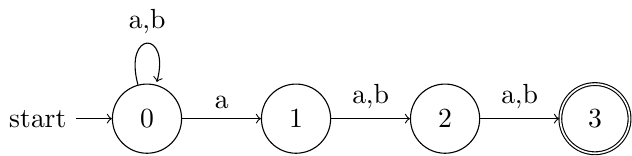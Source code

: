 \documentclass[tikz]{standalone}
\usetikzlibrary{arrows, automata, calc, positioning}
\begin{document}
\begin{tikzpicture}
    \node[state, initial] (0) at (0,0) {0};
    \node[state] (1) [right=of 0] {1};
    \node[state] (2) [right=of 1] {2};
    \node[state, accepting] (3) [right=of 2] {3};

    \path[->]
        (0) edge [loop above] node [above] {a,b} (0)
        (0) edge node [above] {a} (1)
        (1) edge node [above] {a,b} (2)
        (2) edge node [above] {a,b} (3);
\end{tikzpicture}
\end{document}
